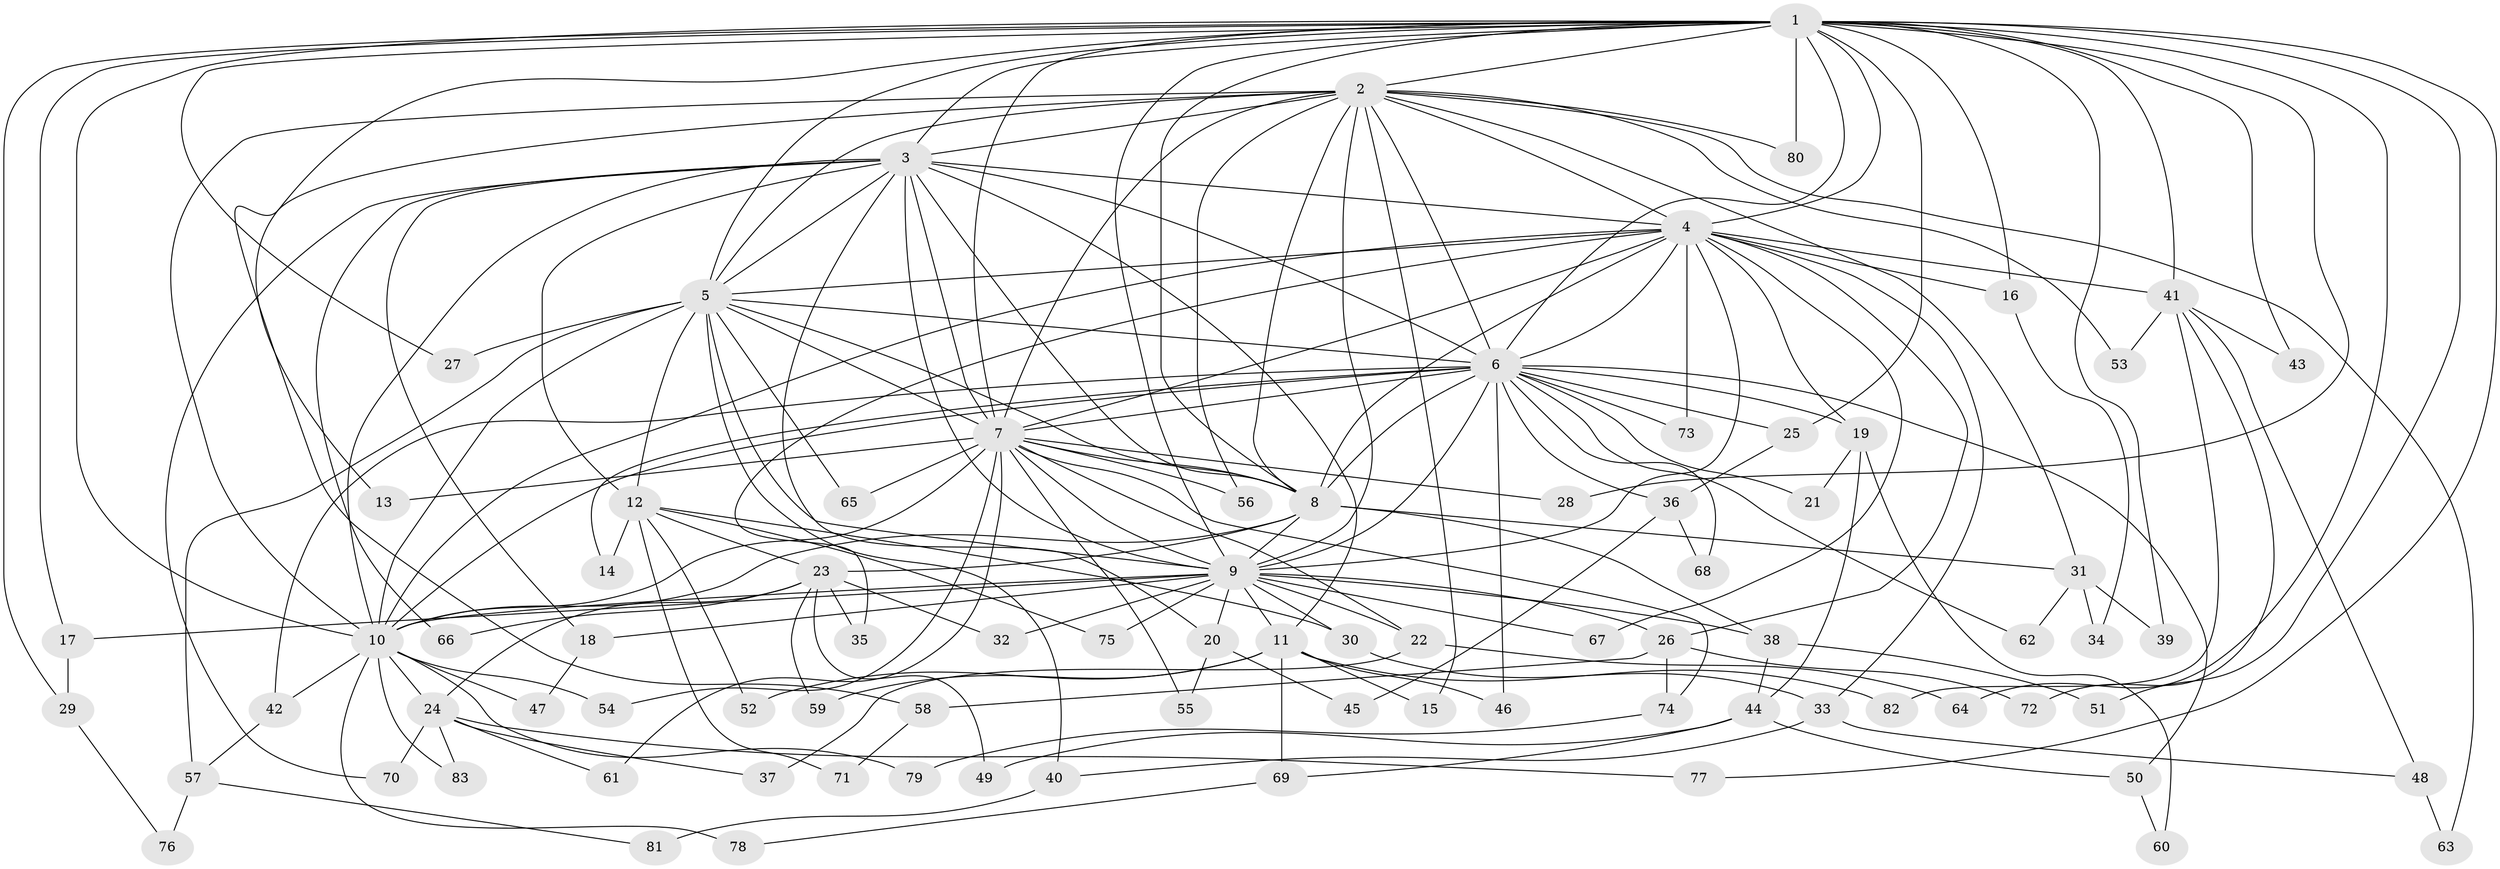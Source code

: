 // coarse degree distribution, {20: 0.0196078431372549, 24: 0.0196078431372549, 11: 0.0196078431372549, 9: 0.0196078431372549, 14: 0.0196078431372549, 12: 0.0196078431372549, 6: 0.0196078431372549, 5: 0.0392156862745098, 2: 0.5490196078431373, 4: 0.09803921568627451, 8: 0.0196078431372549, 7: 0.0392156862745098, 3: 0.11764705882352941}
// Generated by graph-tools (version 1.1) at 2025/50/03/04/25 22:50:01]
// undirected, 83 vertices, 191 edges
graph export_dot {
  node [color=gray90,style=filled];
  1;
  2;
  3;
  4;
  5;
  6;
  7;
  8;
  9;
  10;
  11;
  12;
  13;
  14;
  15;
  16;
  17;
  18;
  19;
  20;
  21;
  22;
  23;
  24;
  25;
  26;
  27;
  28;
  29;
  30;
  31;
  32;
  33;
  34;
  35;
  36;
  37;
  38;
  39;
  40;
  41;
  42;
  43;
  44;
  45;
  46;
  47;
  48;
  49;
  50;
  51;
  52;
  53;
  54;
  55;
  56;
  57;
  58;
  59;
  60;
  61;
  62;
  63;
  64;
  65;
  66;
  67;
  68;
  69;
  70;
  71;
  72;
  73;
  74;
  75;
  76;
  77;
  78;
  79;
  80;
  81;
  82;
  83;
  1 -- 2;
  1 -- 3;
  1 -- 4;
  1 -- 5;
  1 -- 6;
  1 -- 7;
  1 -- 8;
  1 -- 9;
  1 -- 10;
  1 -- 13;
  1 -- 16;
  1 -- 17;
  1 -- 25;
  1 -- 27;
  1 -- 28;
  1 -- 29;
  1 -- 39;
  1 -- 41;
  1 -- 43;
  1 -- 51;
  1 -- 64;
  1 -- 77;
  1 -- 80;
  2 -- 3;
  2 -- 4;
  2 -- 5;
  2 -- 6;
  2 -- 7;
  2 -- 8;
  2 -- 9;
  2 -- 10;
  2 -- 15;
  2 -- 31;
  2 -- 53;
  2 -- 56;
  2 -- 58;
  2 -- 63;
  2 -- 80;
  3 -- 4;
  3 -- 5;
  3 -- 6;
  3 -- 7;
  3 -- 8;
  3 -- 9;
  3 -- 10;
  3 -- 11;
  3 -- 12;
  3 -- 18;
  3 -- 20;
  3 -- 66;
  3 -- 70;
  4 -- 5;
  4 -- 6;
  4 -- 7;
  4 -- 8;
  4 -- 9;
  4 -- 10;
  4 -- 16;
  4 -- 19;
  4 -- 26;
  4 -- 33;
  4 -- 35;
  4 -- 41;
  4 -- 67;
  4 -- 73;
  5 -- 6;
  5 -- 7;
  5 -- 8;
  5 -- 9;
  5 -- 10;
  5 -- 12;
  5 -- 27;
  5 -- 40;
  5 -- 57;
  5 -- 65;
  6 -- 7;
  6 -- 8;
  6 -- 9;
  6 -- 10;
  6 -- 14;
  6 -- 19;
  6 -- 21;
  6 -- 25;
  6 -- 36;
  6 -- 42;
  6 -- 46;
  6 -- 50;
  6 -- 62;
  6 -- 68;
  6 -- 73;
  7 -- 8;
  7 -- 9;
  7 -- 10;
  7 -- 13;
  7 -- 22;
  7 -- 28;
  7 -- 54;
  7 -- 55;
  7 -- 56;
  7 -- 61;
  7 -- 65;
  7 -- 74;
  8 -- 9;
  8 -- 10;
  8 -- 23;
  8 -- 31;
  8 -- 38;
  9 -- 10;
  9 -- 11;
  9 -- 17;
  9 -- 18;
  9 -- 20;
  9 -- 22;
  9 -- 26;
  9 -- 30;
  9 -- 32;
  9 -- 38;
  9 -- 67;
  9 -- 75;
  10 -- 24;
  10 -- 42;
  10 -- 47;
  10 -- 54;
  10 -- 78;
  10 -- 79;
  10 -- 83;
  11 -- 15;
  11 -- 46;
  11 -- 52;
  11 -- 59;
  11 -- 69;
  11 -- 82;
  12 -- 14;
  12 -- 23;
  12 -- 30;
  12 -- 52;
  12 -- 71;
  12 -- 75;
  16 -- 34;
  17 -- 29;
  18 -- 47;
  19 -- 21;
  19 -- 44;
  19 -- 60;
  20 -- 45;
  20 -- 55;
  22 -- 37;
  22 -- 64;
  23 -- 24;
  23 -- 32;
  23 -- 35;
  23 -- 49;
  23 -- 59;
  23 -- 66;
  24 -- 37;
  24 -- 61;
  24 -- 70;
  24 -- 77;
  24 -- 83;
  25 -- 36;
  26 -- 58;
  26 -- 72;
  26 -- 74;
  29 -- 76;
  30 -- 33;
  31 -- 34;
  31 -- 39;
  31 -- 62;
  33 -- 40;
  33 -- 48;
  36 -- 45;
  36 -- 68;
  38 -- 44;
  38 -- 51;
  40 -- 81;
  41 -- 43;
  41 -- 48;
  41 -- 53;
  41 -- 72;
  41 -- 82;
  42 -- 57;
  44 -- 49;
  44 -- 50;
  44 -- 69;
  48 -- 63;
  50 -- 60;
  57 -- 76;
  57 -- 81;
  58 -- 71;
  69 -- 78;
  74 -- 79;
}

